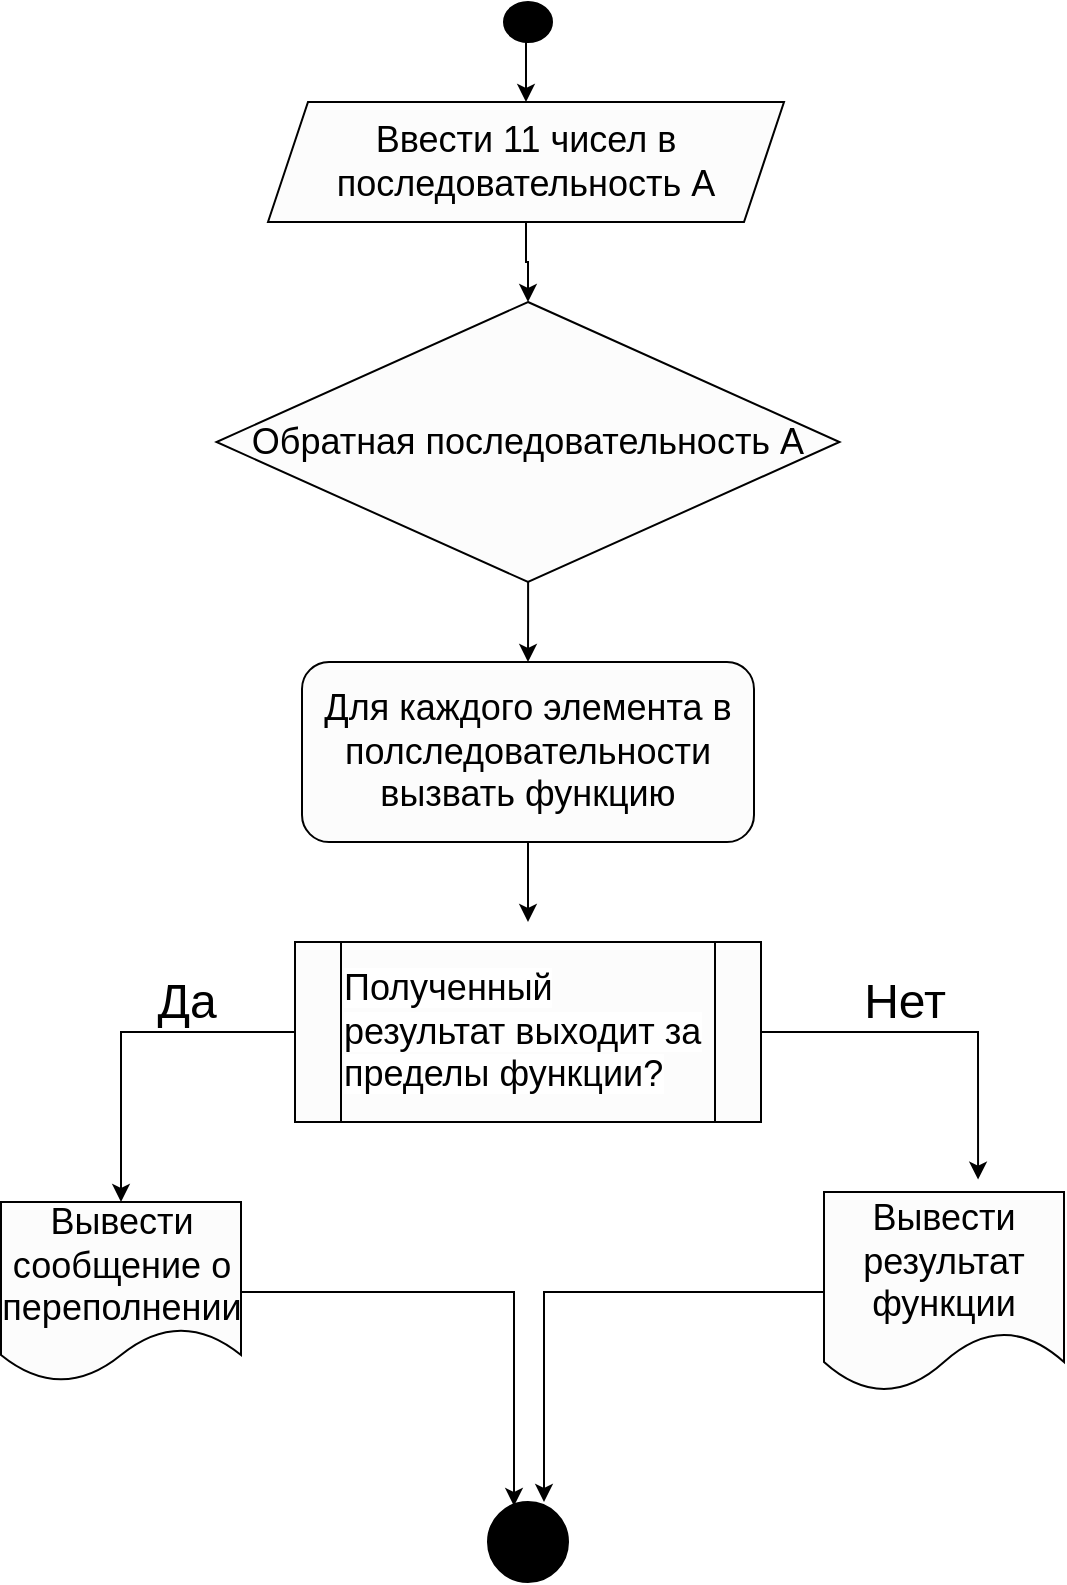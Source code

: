 <mxfile version="14.9.2" type="github">
  <diagram id="jz84Vvqjcb3qABP4qZ7d" name="Page-1">
    <mxGraphModel dx="782" dy="739" grid="1" gridSize="10" guides="1" tooltips="1" connect="1" arrows="1" fold="1" page="1" pageScale="1" pageWidth="827" pageHeight="1169" math="0" shadow="0">
      <root>
        <mxCell id="0" />
        <mxCell id="1" parent="0" />
        <mxCell id="BaBQhX0LWxd9E4BDWXPx-34" style="edgeStyle=orthogonalEdgeStyle;rounded=0;orthogonalLoop=1;jettySize=auto;html=1;exitX=0.5;exitY=1;exitDx=0;exitDy=0;entryX=0.5;entryY=0;entryDx=0;entryDy=0;" edge="1" parent="1" source="BaBQhX0LWxd9E4BDWXPx-1" target="BaBQhX0LWxd9E4BDWXPx-3">
          <mxGeometry relative="1" as="geometry" />
        </mxCell>
        <mxCell id="BaBQhX0LWxd9E4BDWXPx-1" value="" style="ellipse;whiteSpace=wrap;html=1;fillColor=#000000;" vertex="1" parent="1">
          <mxGeometry x="370" y="10" width="24" height="20" as="geometry" />
        </mxCell>
        <mxCell id="BaBQhX0LWxd9E4BDWXPx-22" style="edgeStyle=orthogonalEdgeStyle;rounded=0;orthogonalLoop=1;jettySize=auto;html=1;entryX=0.5;entryY=0;entryDx=0;entryDy=0;" edge="1" parent="1" source="BaBQhX0LWxd9E4BDWXPx-3" target="BaBQhX0LWxd9E4BDWXPx-9">
          <mxGeometry relative="1" as="geometry" />
        </mxCell>
        <mxCell id="BaBQhX0LWxd9E4BDWXPx-3" value="&lt;span style=&quot;font-size: 18px&quot;&gt;Ввести 11 чисел в последовательность А&lt;/span&gt;" style="shape=parallelogram;perimeter=parallelogramPerimeter;whiteSpace=wrap;html=1;fixedSize=1;fillColor=#FCFCFC;" vertex="1" parent="1">
          <mxGeometry x="252" y="60" width="258" height="60" as="geometry" />
        </mxCell>
        <mxCell id="BaBQhX0LWxd9E4BDWXPx-24" style="edgeStyle=orthogonalEdgeStyle;rounded=0;orthogonalLoop=1;jettySize=auto;html=1;entryX=0.5;entryY=0;entryDx=0;entryDy=0;" edge="1" parent="1" source="BaBQhX0LWxd9E4BDWXPx-9" target="BaBQhX0LWxd9E4BDWXPx-12">
          <mxGeometry relative="1" as="geometry" />
        </mxCell>
        <mxCell id="BaBQhX0LWxd9E4BDWXPx-9" value="&lt;span style=&quot;font-size: 18px&quot;&gt;Обратная последовательность А&lt;/span&gt;" style="rhombus;whiteSpace=wrap;html=1;fillColor=#FCFCFC;" vertex="1" parent="1">
          <mxGeometry x="226.25" y="160" width="311.5" height="140" as="geometry" />
        </mxCell>
        <mxCell id="BaBQhX0LWxd9E4BDWXPx-25" style="edgeStyle=orthogonalEdgeStyle;rounded=0;orthogonalLoop=1;jettySize=auto;html=1;" edge="1" parent="1" source="BaBQhX0LWxd9E4BDWXPx-12">
          <mxGeometry relative="1" as="geometry">
            <mxPoint x="382" y="470" as="targetPoint" />
          </mxGeometry>
        </mxCell>
        <mxCell id="BaBQhX0LWxd9E4BDWXPx-12" value="&lt;span style=&quot;font-size: 18px&quot;&gt;Для каждого элемента в полследовательности вызвать функцию&lt;/span&gt;" style="rounded=1;whiteSpace=wrap;html=1;fillColor=#FCFCFC;" vertex="1" parent="1">
          <mxGeometry x="269" y="340" width="226" height="90" as="geometry" />
        </mxCell>
        <mxCell id="BaBQhX0LWxd9E4BDWXPx-21" style="edgeStyle=orthogonalEdgeStyle;rounded=0;orthogonalLoop=1;jettySize=auto;html=1;exitX=0.5;exitY=1;exitDx=0;exitDy=0;" edge="1" parent="1" source="BaBQhX0LWxd9E4BDWXPx-15">
          <mxGeometry relative="1" as="geometry">
            <mxPoint x="382" y="560" as="targetPoint" />
          </mxGeometry>
        </mxCell>
        <mxCell id="BaBQhX0LWxd9E4BDWXPx-27" style="edgeStyle=orthogonalEdgeStyle;rounded=0;orthogonalLoop=1;jettySize=auto;html=1;" edge="1" parent="1" source="BaBQhX0LWxd9E4BDWXPx-15" target="BaBQhX0LWxd9E4BDWXPx-18">
          <mxGeometry relative="1" as="geometry" />
        </mxCell>
        <mxCell id="BaBQhX0LWxd9E4BDWXPx-28" style="edgeStyle=orthogonalEdgeStyle;rounded=0;orthogonalLoop=1;jettySize=auto;html=1;exitX=1;exitY=0.5;exitDx=0;exitDy=0;entryX=0.642;entryY=-0.062;entryDx=0;entryDy=0;entryPerimeter=0;" edge="1" parent="1" source="BaBQhX0LWxd9E4BDWXPx-15" target="BaBQhX0LWxd9E4BDWXPx-19">
          <mxGeometry relative="1" as="geometry" />
        </mxCell>
        <mxCell id="BaBQhX0LWxd9E4BDWXPx-15" value="&lt;div style=&quot;text-align: left&quot;&gt;&lt;font face=&quot;montserrat, tahoma, meiryo, sans-serif&quot;&gt;&lt;span style=&quot;font-size: 18px ; background-color: rgb(255 , 255 , 255)&quot;&gt;Полученный результат выходит за пределы функции?&lt;/span&gt;&lt;/font&gt;&lt;/div&gt;" style="shape=process;whiteSpace=wrap;html=1;backgroundOutline=1;fillColor=#FCFCFC;" vertex="1" parent="1">
          <mxGeometry x="265.5" y="480" width="233" height="90" as="geometry" />
        </mxCell>
        <mxCell id="BaBQhX0LWxd9E4BDWXPx-30" style="edgeStyle=orthogonalEdgeStyle;rounded=0;orthogonalLoop=1;jettySize=auto;html=1;entryX=0.325;entryY=0.05;entryDx=0;entryDy=0;entryPerimeter=0;" edge="1" parent="1" source="BaBQhX0LWxd9E4BDWXPx-18" target="BaBQhX0LWxd9E4BDWXPx-29">
          <mxGeometry relative="1" as="geometry" />
        </mxCell>
        <mxCell id="BaBQhX0LWxd9E4BDWXPx-18" value="&lt;font style=&quot;font-size: 18px&quot;&gt;Вывести сообщение о переполнении&lt;/font&gt;" style="shape=document;whiteSpace=wrap;html=1;boundedLbl=1;fillColor=#FCFCFC;" vertex="1" parent="1">
          <mxGeometry x="118.5" y="610" width="120" height="90" as="geometry" />
        </mxCell>
        <mxCell id="BaBQhX0LWxd9E4BDWXPx-31" style="edgeStyle=orthogonalEdgeStyle;rounded=0;orthogonalLoop=1;jettySize=auto;html=1;entryX=0.7;entryY=0;entryDx=0;entryDy=0;entryPerimeter=0;" edge="1" parent="1" source="BaBQhX0LWxd9E4BDWXPx-19" target="BaBQhX0LWxd9E4BDWXPx-29">
          <mxGeometry relative="1" as="geometry" />
        </mxCell>
        <mxCell id="BaBQhX0LWxd9E4BDWXPx-19" value="&lt;font style=&quot;font-size: 18px&quot;&gt;Вывести результат&lt;br&gt;функции&lt;br&gt;&lt;/font&gt;" style="shape=document;whiteSpace=wrap;html=1;boundedLbl=1;fillColor=#FCFCFC;" vertex="1" parent="1">
          <mxGeometry x="530" y="605" width="120" height="100" as="geometry" />
        </mxCell>
        <mxCell id="BaBQhX0LWxd9E4BDWXPx-29" value="" style="ellipse;whiteSpace=wrap;html=1;fillColor=#000000;" vertex="1" parent="1">
          <mxGeometry x="362" y="760" width="40" height="40" as="geometry" />
        </mxCell>
        <mxCell id="BaBQhX0LWxd9E4BDWXPx-32" value="&lt;font style=&quot;font-size: 24px&quot;&gt;Да&lt;/font&gt;" style="text;html=1;align=center;verticalAlign=middle;resizable=0;points=[];autosize=1;strokeColor=none;" vertex="1" parent="1">
          <mxGeometry x="186.25" y="500" width="50" height="20" as="geometry" />
        </mxCell>
        <mxCell id="BaBQhX0LWxd9E4BDWXPx-33" value="&lt;font style=&quot;font-size: 24px&quot;&gt;Нет&lt;/font&gt;" style="text;html=1;align=center;verticalAlign=middle;resizable=0;points=[];autosize=1;strokeColor=none;" vertex="1" parent="1">
          <mxGeometry x="540" y="500" width="60" height="20" as="geometry" />
        </mxCell>
      </root>
    </mxGraphModel>
  </diagram>
</mxfile>
